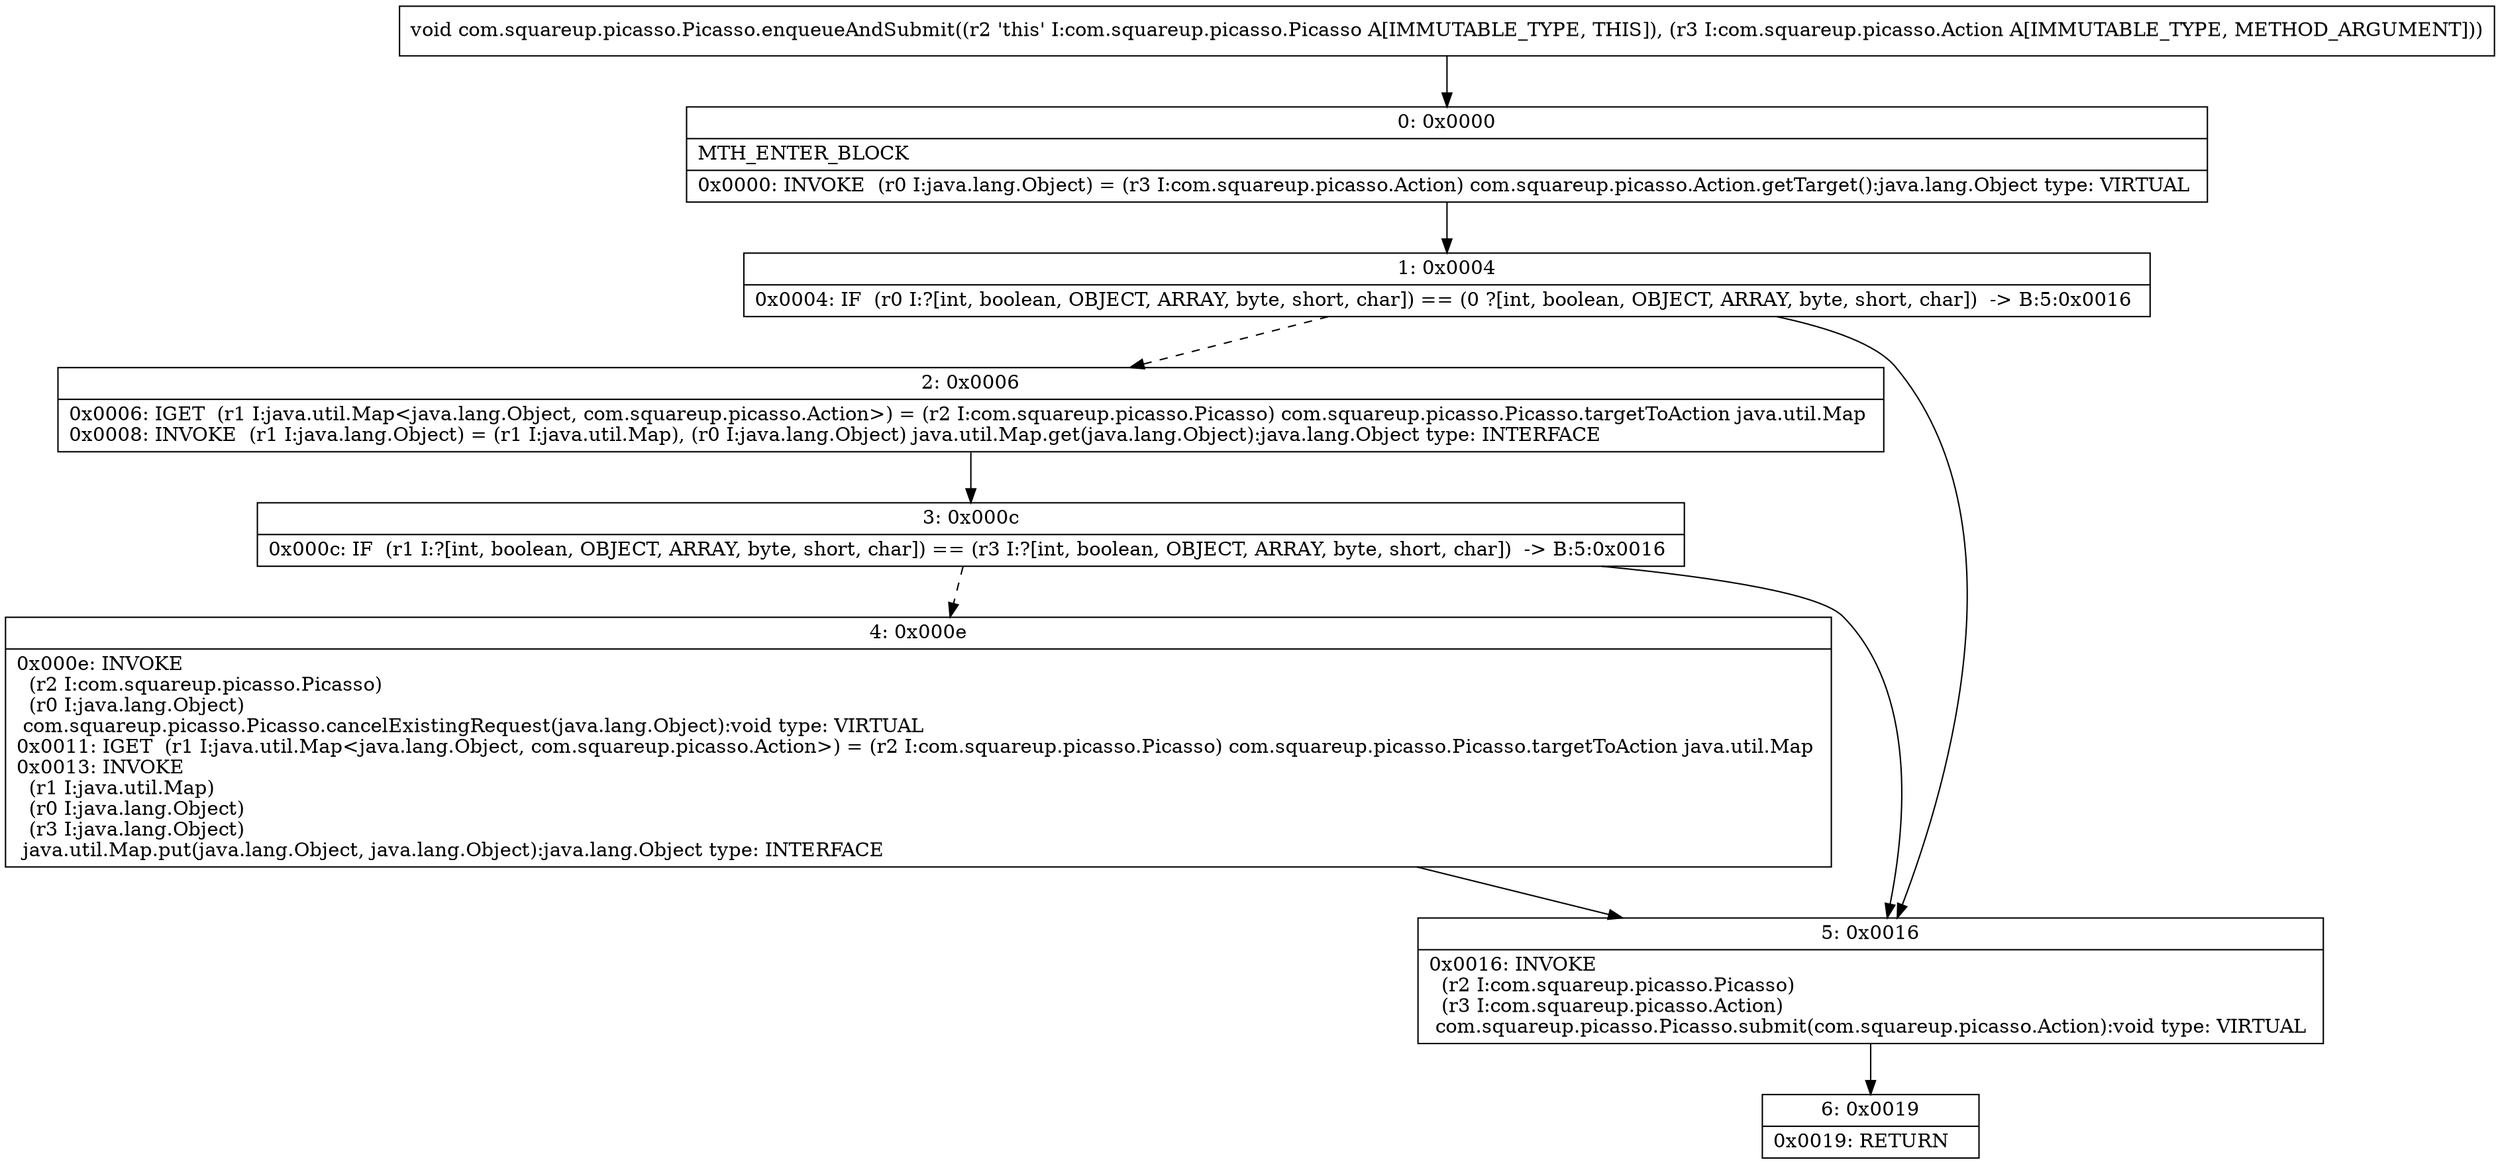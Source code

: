digraph "CFG forcom.squareup.picasso.Picasso.enqueueAndSubmit(Lcom\/squareup\/picasso\/Action;)V" {
Node_0 [shape=record,label="{0\:\ 0x0000|MTH_ENTER_BLOCK\l|0x0000: INVOKE  (r0 I:java.lang.Object) = (r3 I:com.squareup.picasso.Action) com.squareup.picasso.Action.getTarget():java.lang.Object type: VIRTUAL \l}"];
Node_1 [shape=record,label="{1\:\ 0x0004|0x0004: IF  (r0 I:?[int, boolean, OBJECT, ARRAY, byte, short, char]) == (0 ?[int, boolean, OBJECT, ARRAY, byte, short, char])  \-\> B:5:0x0016 \l}"];
Node_2 [shape=record,label="{2\:\ 0x0006|0x0006: IGET  (r1 I:java.util.Map\<java.lang.Object, com.squareup.picasso.Action\>) = (r2 I:com.squareup.picasso.Picasso) com.squareup.picasso.Picasso.targetToAction java.util.Map \l0x0008: INVOKE  (r1 I:java.lang.Object) = (r1 I:java.util.Map), (r0 I:java.lang.Object) java.util.Map.get(java.lang.Object):java.lang.Object type: INTERFACE \l}"];
Node_3 [shape=record,label="{3\:\ 0x000c|0x000c: IF  (r1 I:?[int, boolean, OBJECT, ARRAY, byte, short, char]) == (r3 I:?[int, boolean, OBJECT, ARRAY, byte, short, char])  \-\> B:5:0x0016 \l}"];
Node_4 [shape=record,label="{4\:\ 0x000e|0x000e: INVOKE  \l  (r2 I:com.squareup.picasso.Picasso)\l  (r0 I:java.lang.Object)\l com.squareup.picasso.Picasso.cancelExistingRequest(java.lang.Object):void type: VIRTUAL \l0x0011: IGET  (r1 I:java.util.Map\<java.lang.Object, com.squareup.picasso.Action\>) = (r2 I:com.squareup.picasso.Picasso) com.squareup.picasso.Picasso.targetToAction java.util.Map \l0x0013: INVOKE  \l  (r1 I:java.util.Map)\l  (r0 I:java.lang.Object)\l  (r3 I:java.lang.Object)\l java.util.Map.put(java.lang.Object, java.lang.Object):java.lang.Object type: INTERFACE \l}"];
Node_5 [shape=record,label="{5\:\ 0x0016|0x0016: INVOKE  \l  (r2 I:com.squareup.picasso.Picasso)\l  (r3 I:com.squareup.picasso.Action)\l com.squareup.picasso.Picasso.submit(com.squareup.picasso.Action):void type: VIRTUAL \l}"];
Node_6 [shape=record,label="{6\:\ 0x0019|0x0019: RETURN   \l}"];
MethodNode[shape=record,label="{void com.squareup.picasso.Picasso.enqueueAndSubmit((r2 'this' I:com.squareup.picasso.Picasso A[IMMUTABLE_TYPE, THIS]), (r3 I:com.squareup.picasso.Action A[IMMUTABLE_TYPE, METHOD_ARGUMENT])) }"];
MethodNode -> Node_0;
Node_0 -> Node_1;
Node_1 -> Node_2[style=dashed];
Node_1 -> Node_5;
Node_2 -> Node_3;
Node_3 -> Node_4[style=dashed];
Node_3 -> Node_5;
Node_4 -> Node_5;
Node_5 -> Node_6;
}

